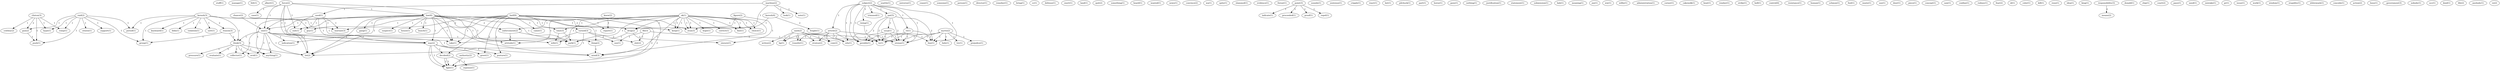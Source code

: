 digraph G {
  stuff [ label="stuff(1)" ];
  manage [ label="manage(1)" ];
  felt [ label="felt(1)" ];
  albert [ label="albert(1)" ];
  force [ label="force(2)" ];
  case [ label="case(1)" ];
  law [ label="law(6)" ];
  suit [ label="suit(1)" ];
  one [ label="one(1)" ];
  way [ label="way(2)" ];
  take [ label="take(1)" ];
  lot [ label="lot(2)" ];
  seattle [ label="seattle(1)" ];
  universe [ label="universe(1)" ];
  cease [ label="cease(1)" ];
  someone [ label="someone(1)" ];
  chance [ label="chance(2)" ];
  person [ label="person(1)" ];
  knew [ label="knew(2)" ];
  report [ label="report(1)" ];
  director [ label="director(1)" ];
  remeber [ label="remeber(1)" ];
  bring [ label="bring(1)" ];
  cc [ label="cc(1)" ];
  defense [ label="defense(1)" ];
  exert [ label="exert(1)" ];
  land [ label="land(1)" ];
  quit [ label="quit(2)" ];
  subject [ label="subject(2)" ];
  article [ label="article(2)" ];
  trimmed [ label="trimmed(1)" ];
  edu [ label="edu(1)" ];
  re [ label="re(1)" ];
  pat [ label="pat(5)" ];
  geraldo [ label="geraldo(1)" ];
  utexas [ label="utexas(1)" ];
  line [ label="line(1)" ];
  rwing [ label="rwing(1)" ];
  tx [ label="tx(1)" ];
  stratus [ label="stratus(2)" ];
  com [ label="com(2)" ];
  bp [ label="bp(1)" ];
  transfer [ label="transfer(1)" ];
  machine [ label="machine(2)" ];
  look [ label="look(1)" ];
  used [ label="used(1)" ];
  stun [ label="stun(3)" ];
  note [ label="note(1)" ];
  something [ label="something(1)" ];
  raid [ label="raid(2)" ];
  period [ label="period(1)" ];
  group [ label="group(1)" ];
  support [ label="support(1)" ];
  citizen [ label="citizen(1)" ];
  hype [ label="hype(1)" ];
  gun [ label="gun(2)" ];
  romp [ label="romp(1)" ];
  push [ label="push(1)" ];
  heard [ label="heard(1)" ];
  bunch [ label="bunch(1)" ];
  gang [ label="gang(1)" ];
  suspect [ label="suspect(1)" ];
  indication [ label="indication(1)" ];
  drug [ label="drug(2)" ];
  time [ label="time(3)" ];
  house [ label="house(1)" ];
  wife [ label="wife(1)" ];
  enforcement [ label="enforcement(2)" ];
  attitude [ label="attitude(1)" ];
  park [ label="park(1)" ];
  anything [ label="anything(1)" ];
  mind [ label="mind(3)" ];
  keep [ label="keep(1)" ];
  wanted [ label="wanted(1)" ];
  news [ label="news(1)" ];
  convince [ label="convince(2)" ];
  wa [ label="wa(1)" ];
  spite [ label="spite(1)" ];
  warrant [ label="warrant(3)" ];
  slammed [ label="slammed(1)" ];
  evidence [ label="evidence(1)" ];
  threat [ label="threat(1)" ];
  nash [ label="nash(2)" ];
  writes [ label="writes(2)" ];
  korash [ label="korash(3)" ];
  reason [ label="reason(3)" ];
  think [ label="think(3)" ];
  keyboard [ label="keyboard(1)" ];
  didn [ label="didn(1)" ];
  guy [ label="guy(1)" ];
  violation [ label="violation(1)" ];
  sort [ label="sort(1)" ];
  point [ label="point(3)" ];
  indicate [ label="indicate(1)" ];
  proceeded [ label="proceeded(1)" ];
  proof [ label="proof(1)" ];
  repel [ label="repel(1)" ];
  sounds [ label="sounds(1)" ];
  sentense [ label="sentense(1)" ];
  cripple [ label="cripple(1)" ];
  react [ label="react(1)" ];
  bet [ label="bet(1)" ];
  pilchuck [ label="pilchuck(1)" ];
  part [ label="part(1)" ];
  horse [ label="horse(1)" ];
  goes [ label="goes(1)" ];
  nothing [ label="nothing(1)" ];
  justification [ label="justification(1)" ];
  ok [ label="ok(2)" ];
  hope [ label="hope(1)" ];
  correct [ label="correct(1)" ];
  fine [ label="fine(1)" ];
  choice [ label="choice(1)" ];
  statement [ label="statement(1)" ];
  submission [ label="submission(1)" ];
  bah [ label="bah(1)" ];
  thing [ label="thing(2)" ];
  avid [ label="avid(1)" ];
  collector [ label="collector(1)" ];
  figure [ label="figure(2)" ];
  siezure [ label="siezure(1)" ];
  meaning [ label="meaning(1)" ];
  myrto [ label="myrto(2)" ];
  fails [ label="fails(1)" ];
  try [ label="try(1)" ];
  prejudice [ label="prejudice(1)" ];
  decided [ label="decided(2)" ];
  fight [ label="fight(1)" ];
  posture [ label="posture(1)" ];
  fight [ label="fight(1)" ];
  greet [ label="greet(1)" ];
  joe [ label="joe(1)" ];
  ww [ label="ww(1)" ];
  willie [ label="willie(1)" ];
  administration [ label="administration(1)" ];
  corner [ label="corner(1)" ];
  cakewalk [ label="cakewalk(1)" ];
  beat [ label="beat(1)" ];
  rember [ label="rember(1)" ];
  strike [ label="strike(1)" ];
  evaluate [ label="evaluate(1)" ];
  pressure [ label="pressure(1)" ];
  batf [ label="batf(9)" ];
  turned [ label="turned(3)" ];
  came [ label="came(1)" ];
  see [ label="see(1)" ];
  shit [ label="shit(2)" ];
  hell [ label="hell(1)" ];
  control [ label="control(4)" ];
  resistance [ label="resistance(1)" ];
  human [ label="human(1)" ];
  schmoe [ label="schmoe(1)" ];
  feel [ label="feel(1)" ];
  waste [ label="waste(1)" ];
  expense [ label="expense(1)" ];
  use [ label="use(1)" ];
  door [ label="door(1)" ];
  piece [ label="piece(1)" ];
  concept [ label="concept(1)" ];
  saw [ label="saw(1)" ];
  confine [ label="confine(1)" ];
  uucp [ label="uucp(1)" ];
  rodney [ label="rodney(1)" ];
  fear [ label="fear(2)" ];
  id [ label="id(1)" ];
  color [ label="color(1)" ];
  kill [ label="kill(1)" ];
  reno [ label="reno(1)" ];
  idea [ label="idea(1)" ];
  king [ label="king(1)" ];
  responsibility [ label="responsibility(3)" ];
  means [ label="means(2)" ];
  ok [ label="ok(1)" ];
  donald [ label="donald(1)" ];
  authority [ label="authority(2)" ];
  chip [ label="chip(1)" ];
  court [ label="court(2)" ];
  pays [ label="pays(1)" ];
  need [ label="need(1)" ];
  koresh [ label="koresh(4)" ];
  fought [ label="fought(1)" ];
  mistake [ label="mistake(1)" ];
  clinton [ label="clinton(3)" ];
  cowboy [ label="cowboy(2)" ];
  pr [ label="pr(1)" ];
  issue [ label="issue(1)" ];
  work [ label="work(1)" ];
  wisdom [ label="wisdom(1)" ];
  stupidity [ label="stupidity(1)" ];
  whitewash [ label="whitewash(1)" ];
  concede [ label="concede(1)" ];
  fbi [ label="fbi(3)" ];
  action [ label="action(2)" ];
  boss [ label="boss(1)" ];
  government [ label="government(3)" ];
  nobody [ label="nobody(1)" ];
  ucc [ label="ucc(1)" ];
  kind [ label="kind(1)" ];
  life [ label="life(2)" ];
  anybody [ label="anybody(1)" ];
  ve [ label="ve(2)" ];
  force -> case [ label="1" ];
  force -> law [ label="1" ];
  force -> suit [ label="1" ];
  force -> one [ label="1" ];
  force -> way [ label="1" ];
  force -> take [ label="1" ];
  force -> lot [ label="1" ];
  chance -> one [ label="1" ];
  knew -> report [ label="1" ];
  subject -> article [ label="1" ];
  subject -> trimmed [ label="1" ];
  subject -> edu [ label="1" ];
  subject -> re [ label="1" ];
  subject -> pat [ label="1" ];
  subject -> geraldo [ label="1" ];
  subject -> utexas [ label="1" ];
  subject -> line [ label="1" ];
  subject -> rwing [ label="1" ];
  subject -> tx [ label="1" ];
  article -> edu [ label="1" ];
  article -> stratus [ label="1" ];
  article -> com [ label="1" ];
  article -> bp [ label="1" ];
  article -> transfer [ label="1" ];
  article -> geraldo [ label="1" ];
  article -> utexas [ label="1" ];
  machine -> look [ label="1" ];
  machine -> used [ label="1" ];
  machine -> stun [ label="1" ];
  machine -> note [ label="1" ];
  raid -> period [ label="1" ];
  raid -> group [ label="1" ];
  raid -> support [ label="1" ];
  raid -> citizen [ label="1" ];
  raid -> hype [ label="1" ];
  raid -> gun [ label="1" ];
  raid -> romp [ label="1" ];
  raid -> push [ label="1" ];
  law -> bunch [ label="1" ];
  law -> gang [ label="1" ];
  law -> suspect [ label="1" ];
  law -> suit [ label="1" ];
  law -> one [ label="1" ];
  law -> indication [ label="1" ];
  law -> drug [ label="1" ];
  law -> way [ label="1" ];
  law -> time [ label="1" ];
  law -> house [ label="1" ];
  law -> wife [ label="1" ];
  law -> enforcement [ label="2" ];
  law -> attitude [ label="1" ];
  law -> take [ label="1" ];
  law -> park [ label="1" ];
  law -> anything [ label="1" ];
  law -> mind [ label="2" ];
  law -> keep [ label="2" ];
  law -> lot [ label="2" ];
  used -> suit [ label="1" ];
  used -> one [ label="1" ];
  used -> way [ label="1" ];
  used -> take [ label="1" ];
  used -> warrant [ label="1" ];
  used -> lot [ label="1" ];
  nash -> edu [ label="1" ];
  nash -> stratus [ label="1" ];
  nash -> com [ label="1" ];
  nash -> bp [ label="1" ];
  nash -> transfer [ label="1" ];
  nash -> utexas [ label="1" ];
  nash -> writes [ label="1" ];
  korash -> period [ label="1" ];
  korash -> reason [ label="2" ];
  korash -> group [ label="1" ];
  korash -> think [ label="1" ];
  korash -> keyboard [ label="1" ];
  korash -> warrant [ label="1" ];
  korash -> didn [ label="1" ];
  korash -> guy [ label="1" ];
  korash -> violation [ label="1" ];
  korash -> sort [ label="1" ];
  point -> indicate [ label="1" ];
  point -> proceeded [ label="1" ];
  point -> proof [ label="1" ];
  point -> repel [ label="1" ];
  re -> geraldo [ label="1" ];
  re -> utexas [ label="1" ];
  re -> line [ label="1" ];
  re -> tx [ label="1" ];
  ok -> drug [ label="1" ];
  ok -> hope [ label="1" ];
  ok -> time [ label="1" ];
  ok -> correct [ label="1" ];
  ok -> wife [ label="1" ];
  ok -> enforcement [ label="1" ];
  ok -> attitude [ label="1" ];
  ok -> park [ label="1" ];
  ok -> fine [ label="1" ];
  ok -> stun [ label="1" ];
  ok -> choice [ label="1" ];
  ok -> mind [ label="1" ];
  ok -> keep [ label="1" ];
  reason -> group [ label="1" ];
  reason -> think [ label="1" ];
  one -> indication [ label="1" ];
  one -> way [ label="1" ];
  one -> think [ label="1" ];
  one -> thing [ label="1" ];
  one -> avid [ label="1" ];
  one -> anything [ label="1" ];
  one -> collector [ label="1" ];
  one -> mind [ label="1" ];
  one -> lot [ label="1" ];
  figure -> drug [ label="1" ];
  figure -> siezure [ label="1" ];
  drug -> siezure [ label="1" ];
  drug -> park [ label="1" ];
  myrto -> fails [ label="1" ];
  myrto -> geraldo [ label="1" ];
  myrto -> utexas [ label="1" ];
  myrto -> line [ label="1" ];
  myrto -> tx [ label="1" ];
  myrto -> try [ label="1" ];
  myrto -> prejudice [ label="1" ];
  way -> decided [ label="1" ];
  way -> fight [ label="1" ];
  way -> posture [ label="1" ];
  way -> fight [ label="1" ];
  way -> greet [ label="1" ];
  time -> wife [ label="1" ];
  time -> park [ label="1" ];
  think -> evaluate [ label="1" ];
  think -> pressure [ label="1" ];
  think -> avid [ label="1" ];
  think -> anything [ label="1" ];
  think -> collector [ label="1" ];
  think -> lot [ label="1" ];
  batf -> turned [ label="1" ];
  batf -> thing [ label="1" ];
  batf -> decided [ label="2" ];
  batf -> report [ label="1" ];
  batf -> take [ label="1" ];
  batf -> warrant [ label="2" ];
  batf -> came [ label="1" ];
  batf -> fight [ label="2" ];
  batf -> posture [ label="2" ];
  batf -> guy [ label="1" ];
  batf -> stun [ label="1" ];
  batf -> fight [ label="2" ];
  batf -> greet [ label="2" ];
  batf -> lot [ label="1" ];
  turned -> take [ label="1" ];
  turned -> see [ label="2" ];
  turned -> shit [ label="2" ];
  turned -> lot [ label="1" ];
  thing -> mind [ label="1" ];
  decided -> fight [ label="1" ];
  decided -> fight [ label="1" ];
  decided -> expense [ label="1" ];
  pat -> uucp [ label="1" ];
  pat -> geraldo [ label="2" ];
  pat -> utexas [ label="2" ];
  pat -> line [ label="2" ];
  pat -> tx [ label="2" ];
  enforcement -> attitude [ label="1" ];
  enforcement -> park [ label="1" ];
  uucp -> geraldo [ label="1" ];
  uucp -> utexas [ label="1" ];
  uucp -> line [ label="1" ];
  uucp -> tx [ label="1" ];
  responsibility -> means [ label="2" ];
  ok -> fine [ label="1" ];
  ok -> stun [ label="1" ];
  ok -> choice [ label="1" ];
  ok -> mind [ label="1" ];
  ok -> keep [ label="1" ];
  authority -> fight [ label="1" ];
  koresh -> stun [ label="1" ];
  koresh -> fought [ label="2" ];
  clinton -> hype [ label="1" ];
  clinton -> gun [ label="2" ];
  clinton -> romp [ label="1" ];
  clinton -> push [ label="1" ];
  clinton -> cowboy [ label="1" ];
  rwing -> tx [ label="1" ];
  gun -> push [ label="1" ];
  fbi -> tx [ label="1" ];
  fbi -> see [ label="1" ];
  fbi -> shit [ label="1" ];
}
